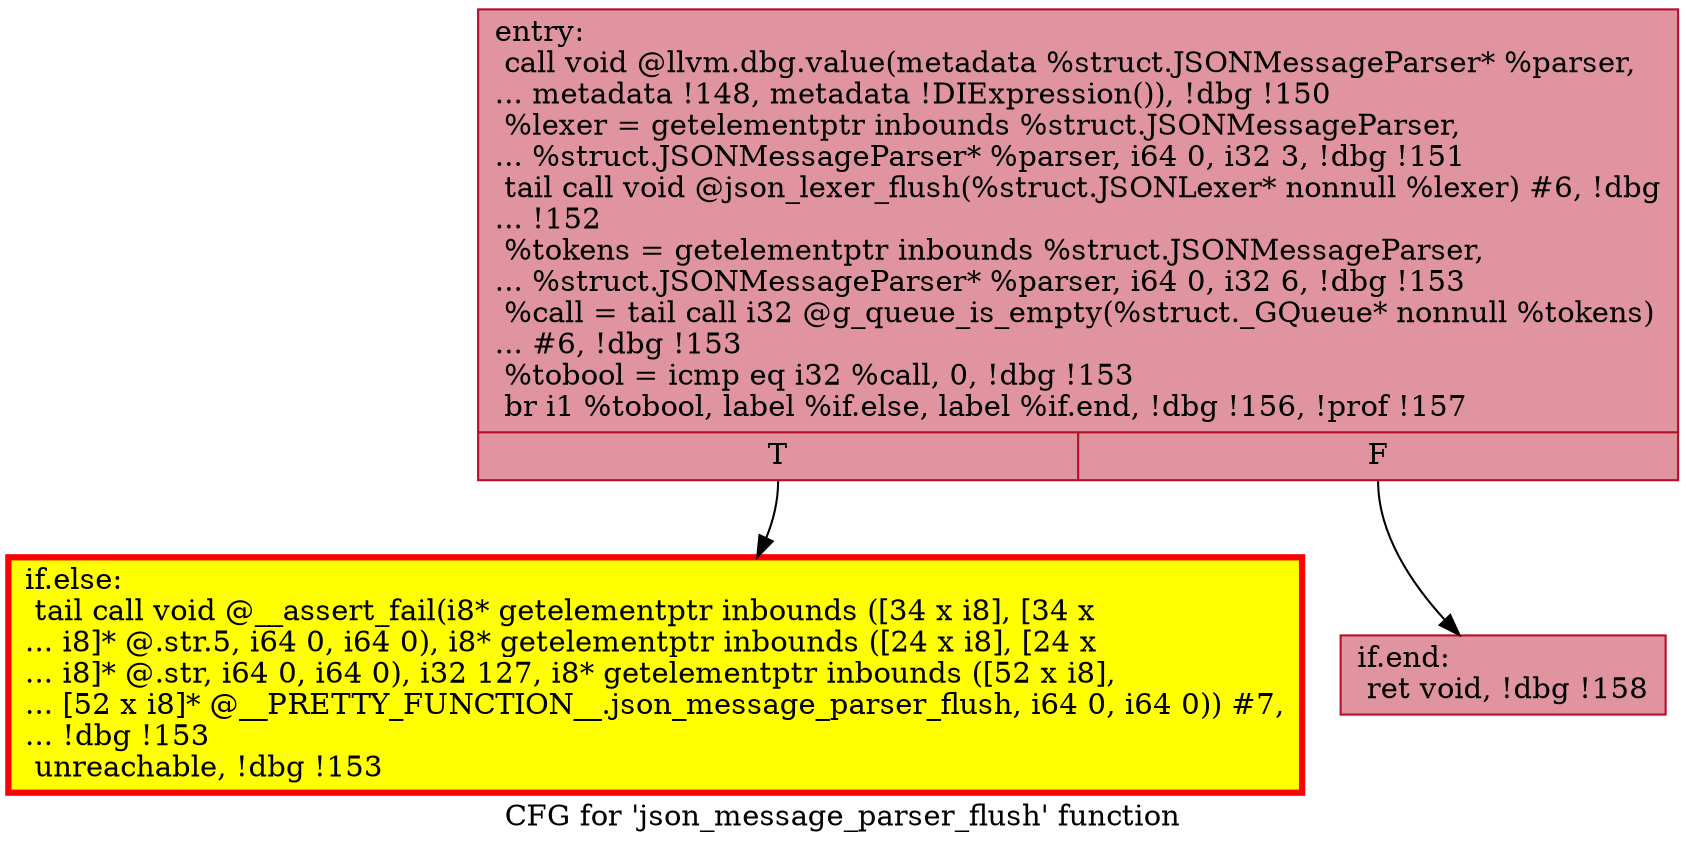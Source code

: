 digraph "CFG for 'json_message_parser_flush' function" {
	label="CFG for 'json_message_parser_flush' function";

	Node0x555a14bcf140 [shape=record,color="#b70d28ff", style=filled, fillcolor="#b70d2870",label="{entry:\l  call void @llvm.dbg.value(metadata %struct.JSONMessageParser* %parser,\l... metadata !148, metadata !DIExpression()), !dbg !150\l  %lexer = getelementptr inbounds %struct.JSONMessageParser,\l... %struct.JSONMessageParser* %parser, i64 0, i32 3, !dbg !151\l  tail call void @json_lexer_flush(%struct.JSONLexer* nonnull %lexer) #6, !dbg\l... !152\l  %tokens = getelementptr inbounds %struct.JSONMessageParser,\l... %struct.JSONMessageParser* %parser, i64 0, i32 6, !dbg !153\l  %call = tail call i32 @g_queue_is_empty(%struct._GQueue* nonnull %tokens)\l... #6, !dbg !153\l  %tobool = icmp eq i32 %call, 0, !dbg !153\l  br i1 %tobool, label %if.else, label %if.end, !dbg !156, !prof !157\l|{<s0>T|<s1>F}}"];
	Node0x555a14bcf140:s0 -> Node0x555a14bd1dc0;
	Node0x555a14bcf140:s1 -> Node0x555a14bd1d70;
	Node0x555a14bd1dc0 [shape=record,penwidth=3.0, style="filled", color="red", fillcolor="yellow",label="{if.else:                                          \l  tail call void @__assert_fail(i8* getelementptr inbounds ([34 x i8], [34 x\l... i8]* @.str.5, i64 0, i64 0), i8* getelementptr inbounds ([24 x i8], [24 x\l... i8]* @.str, i64 0, i64 0), i32 127, i8* getelementptr inbounds ([52 x i8],\l... [52 x i8]* @__PRETTY_FUNCTION__.json_message_parser_flush, i64 0, i64 0)) #7,\l... !dbg !153\l  unreachable, !dbg !153\l}"];
	Node0x555a14bd1d70 [shape=record,color="#b70d28ff", style=filled, fillcolor="#b70d2870",label="{if.end:                                           \l  ret void, !dbg !158\l}"];
}
